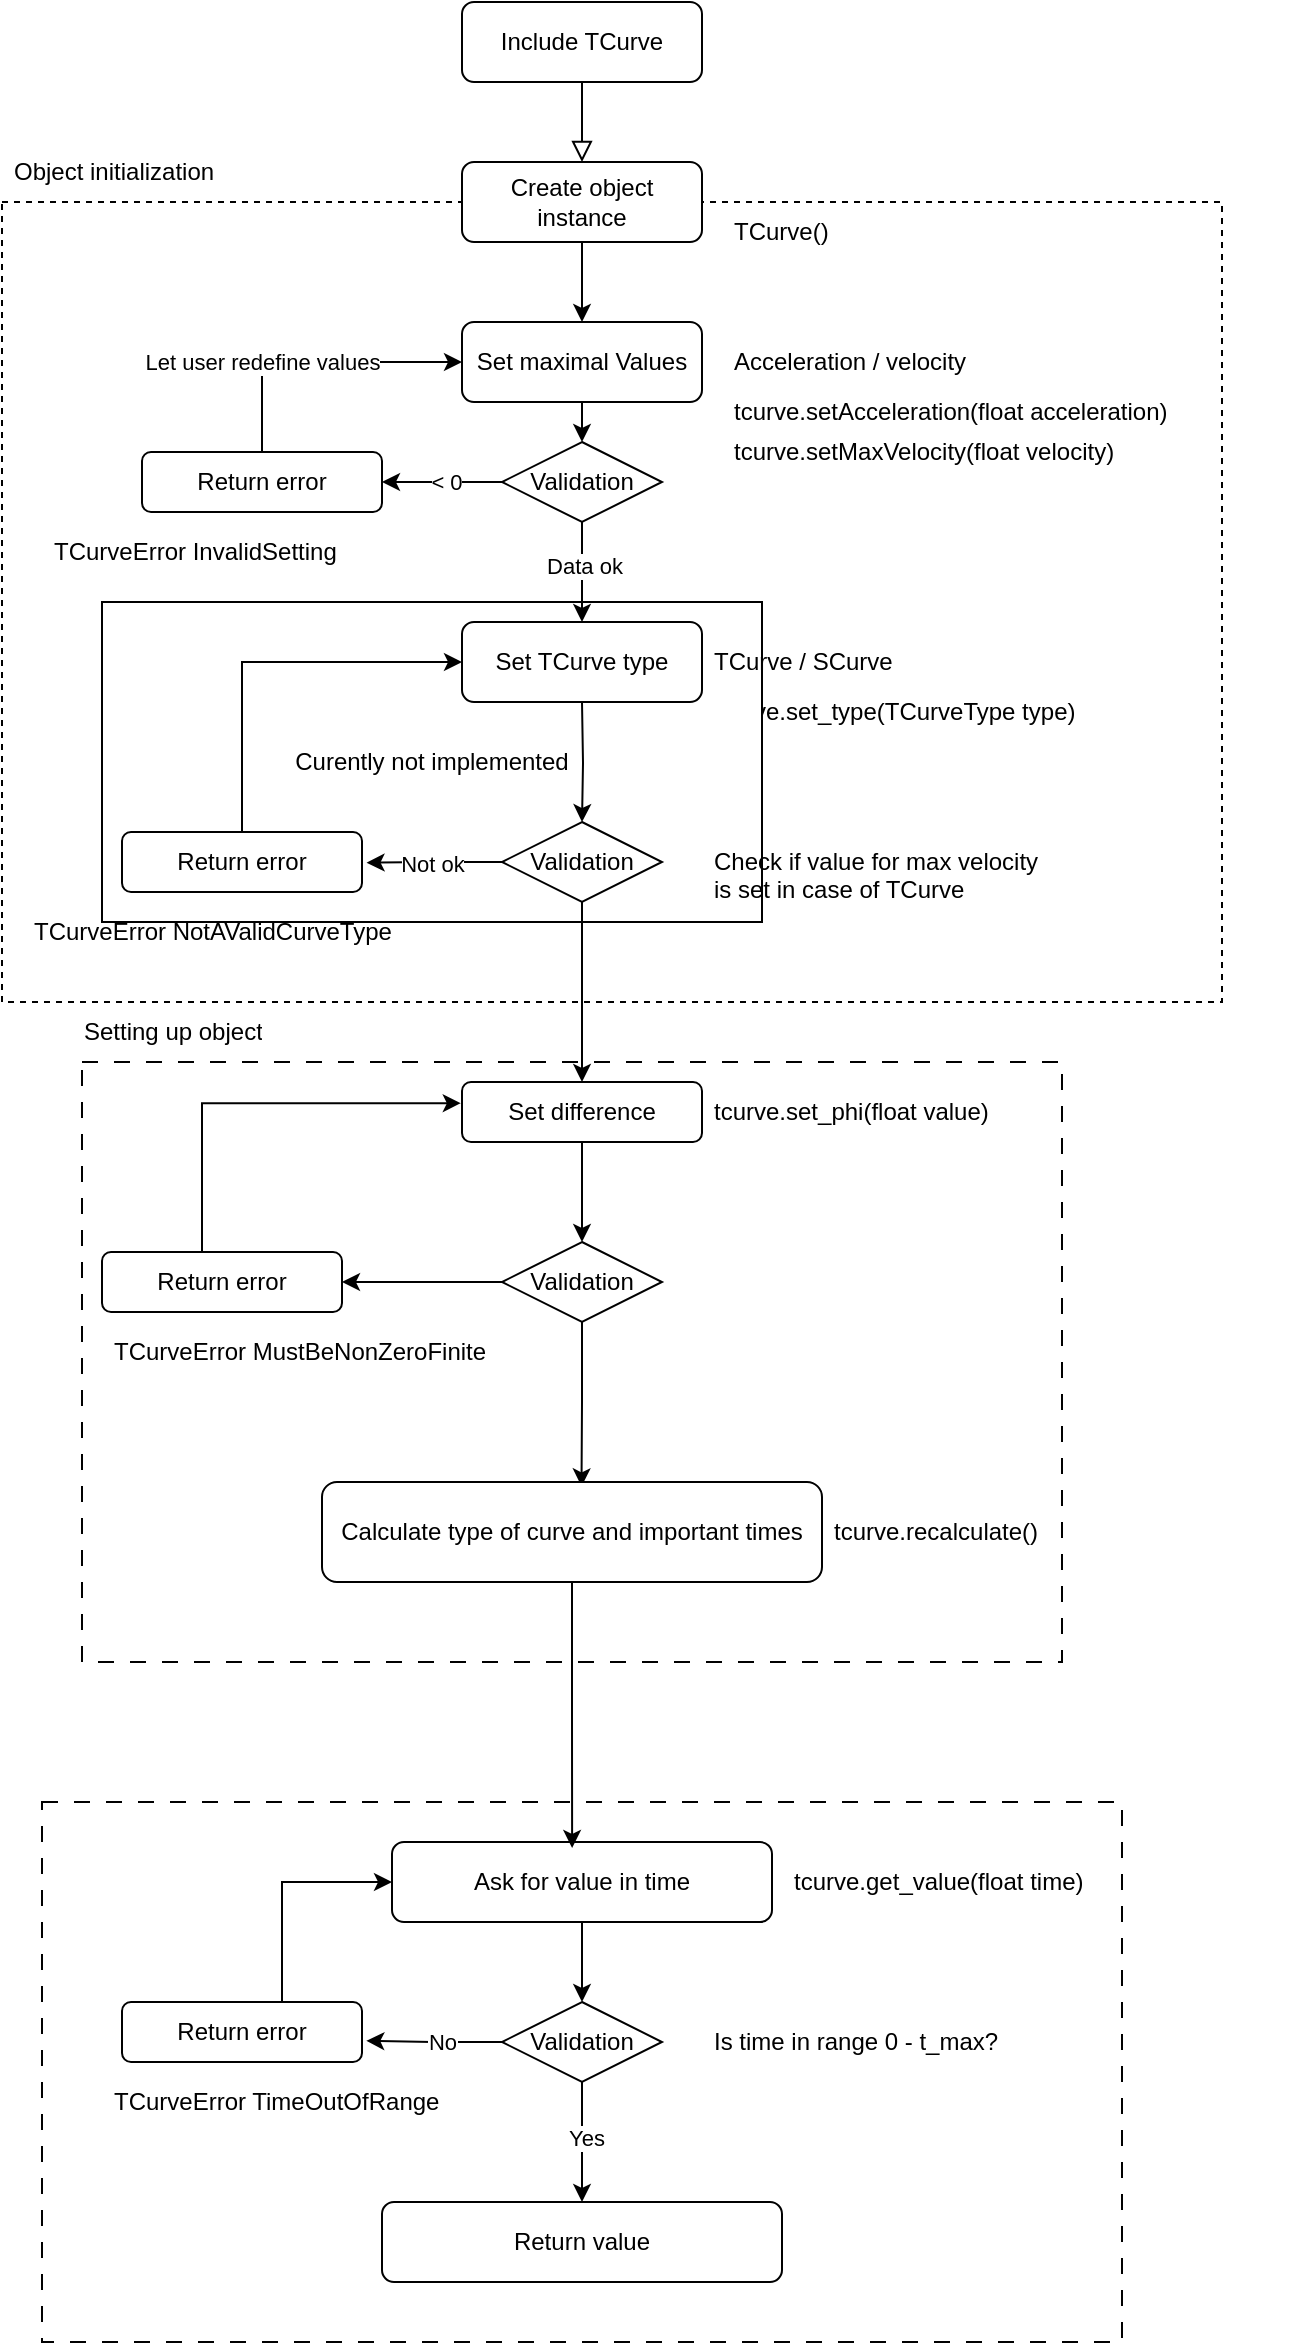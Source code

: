 <mxfile version="24.8.4">
  <diagram id="C5RBs43oDa-KdzZeNtuy" name="Page-1">
    <mxGraphModel dx="1510" dy="1528" grid="1" gridSize="10" guides="1" tooltips="1" connect="1" arrows="1" fold="1" page="1" pageScale="1" pageWidth="827" pageHeight="1169" math="0" shadow="0">
      <root>
        <mxCell id="WIyWlLk6GJQsqaUBKTNV-0" />
        <mxCell id="WIyWlLk6GJQsqaUBKTNV-1" parent="WIyWlLk6GJQsqaUBKTNV-0" />
        <mxCell id="kCq6hueEpDmsDVVyhzow-49" value="" style="rounded=0;whiteSpace=wrap;html=1;fillColor=none;dashed=1;dashPattern=8 8;" parent="WIyWlLk6GJQsqaUBKTNV-1" vertex="1">
          <mxGeometry x="-50" y="870" width="540" height="270" as="geometry" />
        </mxCell>
        <mxCell id="kCq6hueEpDmsDVVyhzow-27" value="" style="group" parent="WIyWlLk6GJQsqaUBKTNV-1" vertex="1" connectable="0">
          <mxGeometry x="-70" y="40" width="610" height="430" as="geometry" />
        </mxCell>
        <mxCell id="kCq6hueEpDmsDVVyhzow-25" value="" style="rounded=0;whiteSpace=wrap;html=1;fillColor=none;dashed=1;" parent="kCq6hueEpDmsDVVyhzow-27" vertex="1">
          <mxGeometry y="30" width="610" height="400" as="geometry" />
        </mxCell>
        <mxCell id="kCq6hueEpDmsDVVyhzow-26" value="Object initialization" style="text;strokeColor=none;fillColor=none;align=left;verticalAlign=middle;spacingLeft=4;spacingRight=4;overflow=hidden;points=[[0,0.5],[1,0.5]];portConstraint=eastwest;rotatable=0;whiteSpace=wrap;html=1;" parent="kCq6hueEpDmsDVVyhzow-27" vertex="1">
          <mxGeometry width="190" height="30" as="geometry" />
        </mxCell>
        <mxCell id="kCq6hueEpDmsDVVyhzow-54" value="TCurve()" style="text;strokeColor=none;fillColor=none;align=left;verticalAlign=middle;spacingLeft=4;spacingRight=4;overflow=hidden;points=[[0,0.5],[1,0.5]];portConstraint=eastwest;rotatable=0;whiteSpace=wrap;html=1;" parent="kCq6hueEpDmsDVVyhzow-27" vertex="1">
          <mxGeometry x="360" y="30" width="80" height="30" as="geometry" />
        </mxCell>
        <mxCell id="kCq6hueEpDmsDVVyhzow-55" value="tcurve.setAcceleration(float acceleration)" style="text;strokeColor=none;fillColor=none;align=left;verticalAlign=middle;spacingLeft=4;spacingRight=4;overflow=hidden;points=[[0,0.5],[1,0.5]];portConstraint=eastwest;rotatable=0;whiteSpace=wrap;html=1;" parent="kCq6hueEpDmsDVVyhzow-27" vertex="1">
          <mxGeometry x="360" y="120" width="240" height="30" as="geometry" />
        </mxCell>
        <mxCell id="kCq6hueEpDmsDVVyhzow-8" value="" style="group" parent="kCq6hueEpDmsDVVyhzow-27" vertex="1" connectable="0">
          <mxGeometry x="230" y="90" width="280" height="40" as="geometry" />
        </mxCell>
        <mxCell id="kCq6hueEpDmsDVVyhzow-1" value="Set maximal Values" style="rounded=1;whiteSpace=wrap;html=1;fontSize=12;glass=0;strokeWidth=1;shadow=0;" parent="kCq6hueEpDmsDVVyhzow-8" vertex="1">
          <mxGeometry width="120" height="40" as="geometry" />
        </mxCell>
        <mxCell id="kCq6hueEpDmsDVVyhzow-6" value="Acceleration / velocity" style="text;strokeColor=none;fillColor=none;align=left;verticalAlign=middle;spacingLeft=4;spacingRight=4;overflow=hidden;points=[[0,0.5],[1,0.5]];portConstraint=eastwest;rotatable=0;whiteSpace=wrap;html=1;" parent="kCq6hueEpDmsDVVyhzow-8" vertex="1">
          <mxGeometry x="130" y="5" width="150" height="30" as="geometry" />
        </mxCell>
        <mxCell id="kCq6hueEpDmsDVVyhzow-56" value="tcurve.setMaxVelocity(float velocity)" style="text;strokeColor=none;fillColor=none;align=left;verticalAlign=middle;spacingLeft=4;spacingRight=4;overflow=hidden;points=[[0,0.5],[1,0.5]];portConstraint=eastwest;rotatable=0;whiteSpace=wrap;html=1;" parent="kCq6hueEpDmsDVVyhzow-27" vertex="1">
          <mxGeometry x="360" y="140" width="240" height="30" as="geometry" />
        </mxCell>
        <mxCell id="kCq6hueEpDmsDVVyhzow-57" value="tcurve.set_type(TCurveType type)" style="text;strokeColor=none;fillColor=none;align=left;verticalAlign=middle;spacingLeft=4;spacingRight=4;overflow=hidden;points=[[0,0.5],[1,0.5]];portConstraint=eastwest;rotatable=0;whiteSpace=wrap;html=1;" parent="kCq6hueEpDmsDVVyhzow-27" vertex="1">
          <mxGeometry x="350" y="270" width="240" height="30" as="geometry" />
        </mxCell>
        <mxCell id="kCq6hueEpDmsDVVyhzow-63" value="TCurveError NotAValidCurveType" style="text;strokeColor=none;fillColor=none;align=left;verticalAlign=middle;spacingLeft=4;spacingRight=4;overflow=hidden;points=[[0,0.5],[1,0.5]];portConstraint=eastwest;rotatable=0;whiteSpace=wrap;html=1;" parent="kCq6hueEpDmsDVVyhzow-27" vertex="1">
          <mxGeometry x="10" y="380" width="240" height="30" as="geometry" />
        </mxCell>
        <mxCell id="kCq6hueEpDmsDVVyhzow-64" value="TCurveError InvalidSetting" style="text;strokeColor=none;fillColor=none;align=left;verticalAlign=middle;spacingLeft=4;spacingRight=4;overflow=hidden;points=[[0,0.5],[1,0.5]];portConstraint=eastwest;rotatable=0;whiteSpace=wrap;html=1;" parent="kCq6hueEpDmsDVVyhzow-27" vertex="1">
          <mxGeometry x="20" y="190" width="240" height="30" as="geometry" />
        </mxCell>
        <mxCell id="lM-VsxSfwzmTbYvEkeVL-0" value="Curently not implemented" style="whiteSpace=wrap;html=1;" vertex="1" parent="kCq6hueEpDmsDVVyhzow-27">
          <mxGeometry x="50" y="230" width="330" height="160" as="geometry" />
        </mxCell>
        <mxCell id="WIyWlLk6GJQsqaUBKTNV-2" value="" style="rounded=0;html=1;jettySize=auto;orthogonalLoop=1;fontSize=11;endArrow=block;endFill=0;endSize=8;strokeWidth=1;shadow=0;labelBackgroundColor=none;edgeStyle=orthogonalEdgeStyle;entryX=0.5;entryY=0;entryDx=0;entryDy=0;" parent="WIyWlLk6GJQsqaUBKTNV-1" source="WIyWlLk6GJQsqaUBKTNV-3" target="kCq6hueEpDmsDVVyhzow-0" edge="1">
          <mxGeometry relative="1" as="geometry">
            <mxPoint x="220" y="70" as="targetPoint" />
          </mxGeometry>
        </mxCell>
        <mxCell id="WIyWlLk6GJQsqaUBKTNV-3" value="Include TCurve" style="rounded=1;whiteSpace=wrap;html=1;fontSize=12;glass=0;strokeWidth=1;shadow=0;" parent="WIyWlLk6GJQsqaUBKTNV-1" vertex="1">
          <mxGeometry x="160" y="-30" width="120" height="40" as="geometry" />
        </mxCell>
        <mxCell id="kCq6hueEpDmsDVVyhzow-2" style="edgeStyle=orthogonalEdgeStyle;rounded=0;orthogonalLoop=1;jettySize=auto;html=1;" parent="WIyWlLk6GJQsqaUBKTNV-1" source="kCq6hueEpDmsDVVyhzow-0" target="kCq6hueEpDmsDVVyhzow-1" edge="1">
          <mxGeometry relative="1" as="geometry" />
        </mxCell>
        <mxCell id="kCq6hueEpDmsDVVyhzow-0" value="Create object instance" style="rounded=1;whiteSpace=wrap;html=1;fontSize=12;glass=0;strokeWidth=1;shadow=0;" parent="WIyWlLk6GJQsqaUBKTNV-1" vertex="1">
          <mxGeometry x="160" y="50" width="120" height="40" as="geometry" />
        </mxCell>
        <mxCell id="kCq6hueEpDmsDVVyhzow-4" style="edgeStyle=orthogonalEdgeStyle;rounded=0;orthogonalLoop=1;jettySize=auto;html=1;" parent="WIyWlLk6GJQsqaUBKTNV-1" source="kCq6hueEpDmsDVVyhzow-1" edge="1">
          <mxGeometry relative="1" as="geometry">
            <mxPoint x="220" y="190" as="targetPoint" />
          </mxGeometry>
        </mxCell>
        <mxCell id="kCq6hueEpDmsDVVyhzow-7" value="" style="group" parent="WIyWlLk6GJQsqaUBKTNV-1" vertex="1" connectable="0">
          <mxGeometry x="160" y="280" width="270" height="40" as="geometry" />
        </mxCell>
        <mxCell id="kCq6hueEpDmsDVVyhzow-3" value="Set TCurve type" style="rounded=1;whiteSpace=wrap;html=1;fontSize=12;glass=0;strokeWidth=1;shadow=0;" parent="kCq6hueEpDmsDVVyhzow-7" vertex="1">
          <mxGeometry width="120" height="40" as="geometry" />
        </mxCell>
        <mxCell id="kCq6hueEpDmsDVVyhzow-5" value="TCurve / SCurve" style="text;strokeColor=none;fillColor=none;align=left;verticalAlign=middle;spacingLeft=4;spacingRight=4;overflow=hidden;points=[[0,0.5],[1,0.5]];portConstraint=eastwest;rotatable=0;whiteSpace=wrap;html=1;" parent="kCq6hueEpDmsDVVyhzow-7" vertex="1">
          <mxGeometry x="120" y="5" width="150" height="30" as="geometry" />
        </mxCell>
        <mxCell id="kCq6hueEpDmsDVVyhzow-10" style="edgeStyle=orthogonalEdgeStyle;rounded=0;orthogonalLoop=1;jettySize=auto;html=1;entryX=0.5;entryY=0;entryDx=0;entryDy=0;" parent="WIyWlLk6GJQsqaUBKTNV-1" source="kCq6hueEpDmsDVVyhzow-9" target="kCq6hueEpDmsDVVyhzow-3" edge="1">
          <mxGeometry relative="1" as="geometry" />
        </mxCell>
        <mxCell id="kCq6hueEpDmsDVVyhzow-11" value="Data ok" style="edgeLabel;html=1;align=center;verticalAlign=middle;resizable=0;points=[];" parent="kCq6hueEpDmsDVVyhzow-10" vertex="1" connectable="0">
          <mxGeometry x="-0.147" y="1" relative="1" as="geometry">
            <mxPoint as="offset" />
          </mxGeometry>
        </mxCell>
        <mxCell id="kCq6hueEpDmsDVVyhzow-13" style="edgeStyle=orthogonalEdgeStyle;rounded=0;orthogonalLoop=1;jettySize=auto;html=1;entryX=1;entryY=0.5;entryDx=0;entryDy=0;" parent="WIyWlLk6GJQsqaUBKTNV-1" source="kCq6hueEpDmsDVVyhzow-9" target="kCq6hueEpDmsDVVyhzow-12" edge="1">
          <mxGeometry relative="1" as="geometry" />
        </mxCell>
        <mxCell id="kCq6hueEpDmsDVVyhzow-18" value="&lt;div&gt;&amp;lt; 0&lt;/div&gt;" style="edgeLabel;html=1;align=center;verticalAlign=middle;resizable=0;points=[];" parent="kCq6hueEpDmsDVVyhzow-13" vertex="1" connectable="0">
          <mxGeometry x="-0.067" relative="1" as="geometry">
            <mxPoint as="offset" />
          </mxGeometry>
        </mxCell>
        <mxCell id="kCq6hueEpDmsDVVyhzow-9" value="Validation" style="rhombus;whiteSpace=wrap;html=1;" parent="WIyWlLk6GJQsqaUBKTNV-1" vertex="1">
          <mxGeometry x="180" y="190" width="80" height="40" as="geometry" />
        </mxCell>
        <mxCell id="kCq6hueEpDmsDVVyhzow-14" style="edgeStyle=orthogonalEdgeStyle;rounded=0;orthogonalLoop=1;jettySize=auto;html=1;entryX=0;entryY=0.5;entryDx=0;entryDy=0;" parent="WIyWlLk6GJQsqaUBKTNV-1" source="kCq6hueEpDmsDVVyhzow-12" target="kCq6hueEpDmsDVVyhzow-1" edge="1">
          <mxGeometry relative="1" as="geometry">
            <mxPoint x="100" y="130" as="targetPoint" />
            <Array as="points">
              <mxPoint x="60" y="150" />
            </Array>
          </mxGeometry>
        </mxCell>
        <mxCell id="kCq6hueEpDmsDVVyhzow-15" value="Let user redefine values" style="edgeLabel;html=1;align=center;verticalAlign=middle;resizable=0;points=[];" parent="kCq6hueEpDmsDVVyhzow-14" vertex="1" connectable="0">
          <mxGeometry x="-0.733" relative="1" as="geometry">
            <mxPoint y="-26" as="offset" />
          </mxGeometry>
        </mxCell>
        <mxCell id="kCq6hueEpDmsDVVyhzow-12" value="Return error" style="rounded=1;whiteSpace=wrap;html=1;" parent="WIyWlLk6GJQsqaUBKTNV-1" vertex="1">
          <mxGeometry y="195" width="120" height="30" as="geometry" />
        </mxCell>
        <mxCell id="kCq6hueEpDmsDVVyhzow-19" style="edgeStyle=orthogonalEdgeStyle;rounded=0;orthogonalLoop=1;jettySize=auto;html=1;entryX=1.019;entryY=0.511;entryDx=0;entryDy=0;entryPerimeter=0;" parent="WIyWlLk6GJQsqaUBKTNV-1" source="kCq6hueEpDmsDVVyhzow-16" target="kCq6hueEpDmsDVVyhzow-20" edge="1">
          <mxGeometry relative="1" as="geometry">
            <mxPoint x="130" y="400" as="targetPoint" />
          </mxGeometry>
        </mxCell>
        <mxCell id="kCq6hueEpDmsDVVyhzow-22" value="Not ok" style="edgeLabel;html=1;align=center;verticalAlign=middle;resizable=0;points=[];" parent="kCq6hueEpDmsDVVyhzow-19" vertex="1" connectable="0">
          <mxGeometry x="0.058" relative="1" as="geometry">
            <mxPoint as="offset" />
          </mxGeometry>
        </mxCell>
        <mxCell id="kCq6hueEpDmsDVVyhzow-16" value="Validation" style="rhombus;whiteSpace=wrap;html=1;" parent="WIyWlLk6GJQsqaUBKTNV-1" vertex="1">
          <mxGeometry x="180" y="380" width="80" height="40" as="geometry" />
        </mxCell>
        <mxCell id="kCq6hueEpDmsDVVyhzow-17" style="edgeStyle=orthogonalEdgeStyle;rounded=0;orthogonalLoop=1;jettySize=auto;html=1;entryX=0.5;entryY=0;entryDx=0;entryDy=0;" parent="WIyWlLk6GJQsqaUBKTNV-1" target="kCq6hueEpDmsDVVyhzow-16" edge="1">
          <mxGeometry relative="1" as="geometry">
            <mxPoint x="220" y="320" as="sourcePoint" />
            <mxPoint x="231" y="370" as="targetPoint" />
          </mxGeometry>
        </mxCell>
        <mxCell id="kCq6hueEpDmsDVVyhzow-21" style="edgeStyle=orthogonalEdgeStyle;rounded=0;orthogonalLoop=1;jettySize=auto;html=1;entryX=0;entryY=0.5;entryDx=0;entryDy=0;" parent="WIyWlLk6GJQsqaUBKTNV-1" source="kCq6hueEpDmsDVVyhzow-20" target="kCq6hueEpDmsDVVyhzow-3" edge="1">
          <mxGeometry relative="1" as="geometry">
            <Array as="points">
              <mxPoint x="50" y="300" />
            </Array>
          </mxGeometry>
        </mxCell>
        <mxCell id="kCq6hueEpDmsDVVyhzow-20" value="Return error" style="rounded=1;whiteSpace=wrap;html=1;" parent="WIyWlLk6GJQsqaUBKTNV-1" vertex="1">
          <mxGeometry x="-10" y="385" width="120" height="30" as="geometry" />
        </mxCell>
        <mxCell id="kCq6hueEpDmsDVVyhzow-23" value="Check if value for max velocity is set in case of TCurve" style="text;strokeColor=none;fillColor=none;align=left;verticalAlign=middle;spacingLeft=4;spacingRight=4;overflow=hidden;points=[[0,0.5],[1,0.5]];portConstraint=eastwest;rotatable=0;whiteSpace=wrap;html=1;" parent="WIyWlLk6GJQsqaUBKTNV-1" vertex="1">
          <mxGeometry x="280" y="390" width="180" height="30" as="geometry" />
        </mxCell>
        <mxCell id="kCq6hueEpDmsDVVyhzow-31" style="edgeStyle=orthogonalEdgeStyle;rounded=0;orthogonalLoop=1;jettySize=auto;html=1;entryX=0.5;entryY=0;entryDx=0;entryDy=0;" parent="WIyWlLk6GJQsqaUBKTNV-1" source="kCq6hueEpDmsDVVyhzow-28" target="kCq6hueEpDmsDVVyhzow-30" edge="1">
          <mxGeometry relative="1" as="geometry" />
        </mxCell>
        <mxCell id="kCq6hueEpDmsDVVyhzow-28" value="Set difference" style="rounded=1;whiteSpace=wrap;html=1;" parent="WIyWlLk6GJQsqaUBKTNV-1" vertex="1">
          <mxGeometry x="160" y="510" width="120" height="30" as="geometry" />
        </mxCell>
        <mxCell id="kCq6hueEpDmsDVVyhzow-29" value="" style="endArrow=classic;html=1;rounded=0;exitX=0.5;exitY=1;exitDx=0;exitDy=0;entryX=0.5;entryY=0;entryDx=0;entryDy=0;" parent="WIyWlLk6GJQsqaUBKTNV-1" source="kCq6hueEpDmsDVVyhzow-16" target="kCq6hueEpDmsDVVyhzow-28" edge="1">
          <mxGeometry width="50" height="50" relative="1" as="geometry">
            <mxPoint x="400" y="520" as="sourcePoint" />
            <mxPoint x="310" y="510" as="targetPoint" />
          </mxGeometry>
        </mxCell>
        <mxCell id="kCq6hueEpDmsDVVyhzow-33" style="edgeStyle=orthogonalEdgeStyle;rounded=0;orthogonalLoop=1;jettySize=auto;html=1;entryX=1;entryY=0.5;entryDx=0;entryDy=0;" parent="WIyWlLk6GJQsqaUBKTNV-1" source="kCq6hueEpDmsDVVyhzow-30" target="kCq6hueEpDmsDVVyhzow-32" edge="1">
          <mxGeometry relative="1" as="geometry" />
        </mxCell>
        <mxCell id="kCq6hueEpDmsDVVyhzow-30" value="Validation" style="rhombus;whiteSpace=wrap;html=1;" parent="WIyWlLk6GJQsqaUBKTNV-1" vertex="1">
          <mxGeometry x="180" y="590" width="80" height="40" as="geometry" />
        </mxCell>
        <mxCell id="kCq6hueEpDmsDVVyhzow-34" style="edgeStyle=orthogonalEdgeStyle;rounded=0;orthogonalLoop=1;jettySize=auto;html=1;entryX=-0.005;entryY=0.353;entryDx=0;entryDy=0;entryPerimeter=0;" parent="WIyWlLk6GJQsqaUBKTNV-1" target="kCq6hueEpDmsDVVyhzow-28" edge="1">
          <mxGeometry relative="1" as="geometry">
            <mxPoint x="-10" y="600" as="sourcePoint" />
            <mxPoint x="50" y="510" as="targetPoint" />
            <Array as="points">
              <mxPoint x="-10" y="601" />
              <mxPoint x="30" y="601" />
              <mxPoint x="30" y="521" />
            </Array>
          </mxGeometry>
        </mxCell>
        <mxCell id="kCq6hueEpDmsDVVyhzow-32" value="Return error" style="rounded=1;whiteSpace=wrap;html=1;" parent="WIyWlLk6GJQsqaUBKTNV-1" vertex="1">
          <mxGeometry x="-20" y="595" width="120" height="30" as="geometry" />
        </mxCell>
        <mxCell id="kCq6hueEpDmsDVVyhzow-40" style="edgeStyle=orthogonalEdgeStyle;rounded=0;orthogonalLoop=1;jettySize=auto;html=1;entryX=0.5;entryY=0;entryDx=0;entryDy=0;" parent="WIyWlLk6GJQsqaUBKTNV-1" source="kCq6hueEpDmsDVVyhzow-35" target="kCq6hueEpDmsDVVyhzow-39" edge="1">
          <mxGeometry relative="1" as="geometry" />
        </mxCell>
        <mxCell id="kCq6hueEpDmsDVVyhzow-35" value="Ask for value in time" style="rounded=1;whiteSpace=wrap;html=1;" parent="WIyWlLk6GJQsqaUBKTNV-1" vertex="1">
          <mxGeometry x="125" y="890" width="190" height="40" as="geometry" />
        </mxCell>
        <mxCell id="kCq6hueEpDmsDVVyhzow-36" style="edgeStyle=orthogonalEdgeStyle;rounded=0;orthogonalLoop=1;jettySize=auto;html=1;entryX=0.519;entryY=0.044;entryDx=0;entryDy=0;entryPerimeter=0;" parent="WIyWlLk6GJQsqaUBKTNV-1" source="kCq6hueEpDmsDVVyhzow-30" target="kCq6hueEpDmsDVVyhzow-51" edge="1">
          <mxGeometry relative="1" as="geometry" />
        </mxCell>
        <mxCell id="kCq6hueEpDmsDVVyhzow-37" value="Return value" style="rounded=1;whiteSpace=wrap;html=1;" parent="WIyWlLk6GJQsqaUBKTNV-1" vertex="1">
          <mxGeometry x="120" y="1070" width="200" height="40" as="geometry" />
        </mxCell>
        <mxCell id="kCq6hueEpDmsDVVyhzow-41" style="edgeStyle=orthogonalEdgeStyle;rounded=0;orthogonalLoop=1;jettySize=auto;html=1;" parent="WIyWlLk6GJQsqaUBKTNV-1" source="kCq6hueEpDmsDVVyhzow-39" edge="1">
          <mxGeometry relative="1" as="geometry">
            <mxPoint x="220" y="1070" as="targetPoint" />
          </mxGeometry>
        </mxCell>
        <mxCell id="kCq6hueEpDmsDVVyhzow-47" value="Yes" style="edgeLabel;html=1;align=center;verticalAlign=middle;resizable=0;points=[];" parent="kCq6hueEpDmsDVVyhzow-41" vertex="1" connectable="0">
          <mxGeometry x="-0.068" y="2" relative="1" as="geometry">
            <mxPoint as="offset" />
          </mxGeometry>
        </mxCell>
        <mxCell id="kCq6hueEpDmsDVVyhzow-42" style="edgeStyle=orthogonalEdgeStyle;rounded=0;orthogonalLoop=1;jettySize=auto;html=1;entryX=0;entryY=0.5;entryDx=0;entryDy=0;" parent="WIyWlLk6GJQsqaUBKTNV-1" source="kCq6hueEpDmsDVVyhzow-43" target="kCq6hueEpDmsDVVyhzow-35" edge="1">
          <mxGeometry relative="1" as="geometry">
            <Array as="points">
              <mxPoint x="70" y="910" />
            </Array>
          </mxGeometry>
        </mxCell>
        <mxCell id="kCq6hueEpDmsDVVyhzow-39" value="Validation" style="rhombus;whiteSpace=wrap;html=1;" parent="WIyWlLk6GJQsqaUBKTNV-1" vertex="1">
          <mxGeometry x="180" y="970" width="80" height="40" as="geometry" />
        </mxCell>
        <mxCell id="kCq6hueEpDmsDVVyhzow-44" value="" style="edgeStyle=orthogonalEdgeStyle;rounded=0;orthogonalLoop=1;jettySize=auto;html=1;entryX=1.018;entryY=0.647;entryDx=0;entryDy=0;entryPerimeter=0;" parent="WIyWlLk6GJQsqaUBKTNV-1" source="kCq6hueEpDmsDVVyhzow-39" target="kCq6hueEpDmsDVVyhzow-43" edge="1">
          <mxGeometry relative="1" as="geometry">
            <mxPoint x="180" y="990" as="sourcePoint" />
            <mxPoint x="125" y="910" as="targetPoint" />
            <Array as="points" />
          </mxGeometry>
        </mxCell>
        <mxCell id="kCq6hueEpDmsDVVyhzow-46" value="No" style="edgeLabel;html=1;align=center;verticalAlign=middle;resizable=0;points=[];" parent="kCq6hueEpDmsDVVyhzow-44" vertex="1" connectable="0">
          <mxGeometry x="-0.129" relative="1" as="geometry">
            <mxPoint as="offset" />
          </mxGeometry>
        </mxCell>
        <mxCell id="kCq6hueEpDmsDVVyhzow-43" value="Return error" style="rounded=1;whiteSpace=wrap;html=1;" parent="WIyWlLk6GJQsqaUBKTNV-1" vertex="1">
          <mxGeometry x="-10" y="970" width="120" height="30" as="geometry" />
        </mxCell>
        <mxCell id="kCq6hueEpDmsDVVyhzow-48" value="Is time in range 0 - t_max?" style="text;strokeColor=none;fillColor=none;align=left;verticalAlign=middle;spacingLeft=4;spacingRight=4;overflow=hidden;points=[[0,0.5],[1,0.5]];portConstraint=eastwest;rotatable=0;whiteSpace=wrap;html=1;" parent="WIyWlLk6GJQsqaUBKTNV-1" vertex="1">
          <mxGeometry x="280" y="975" width="300" height="30" as="geometry" />
        </mxCell>
        <mxCell id="kCq6hueEpDmsDVVyhzow-50" value="" style="rounded=0;whiteSpace=wrap;html=1;fillColor=none;dashed=1;dashPattern=8 8;" parent="WIyWlLk6GJQsqaUBKTNV-1" vertex="1">
          <mxGeometry x="-30" y="500" width="490" height="300" as="geometry" />
        </mxCell>
        <mxCell id="kCq6hueEpDmsDVVyhzow-51" value="Calculate type of curve and important times" style="rounded=1;whiteSpace=wrap;html=1;" parent="WIyWlLk6GJQsqaUBKTNV-1" vertex="1">
          <mxGeometry x="90" y="710" width="250" height="50" as="geometry" />
        </mxCell>
        <mxCell id="kCq6hueEpDmsDVVyhzow-52" style="edgeStyle=orthogonalEdgeStyle;rounded=0;orthogonalLoop=1;jettySize=auto;html=1;entryX=0.474;entryY=0.075;entryDx=0;entryDy=0;entryPerimeter=0;" parent="WIyWlLk6GJQsqaUBKTNV-1" source="kCq6hueEpDmsDVVyhzow-51" target="kCq6hueEpDmsDVVyhzow-35" edge="1">
          <mxGeometry relative="1" as="geometry" />
        </mxCell>
        <mxCell id="kCq6hueEpDmsDVVyhzow-53" value="Setting up object" style="text;strokeColor=none;fillColor=none;align=left;verticalAlign=middle;spacingLeft=4;spacingRight=4;overflow=hidden;points=[[0,0.5],[1,0.5]];portConstraint=eastwest;rotatable=0;whiteSpace=wrap;html=1;" parent="WIyWlLk6GJQsqaUBKTNV-1" vertex="1">
          <mxGeometry x="-35" y="470" width="150" height="30" as="geometry" />
        </mxCell>
        <mxCell id="kCq6hueEpDmsDVVyhzow-58" value="tcurve.set_phi(float value)" style="text;strokeColor=none;fillColor=none;align=left;verticalAlign=middle;spacingLeft=4;spacingRight=4;overflow=hidden;points=[[0,0.5],[1,0.5]];portConstraint=eastwest;rotatable=0;whiteSpace=wrap;html=1;" parent="WIyWlLk6GJQsqaUBKTNV-1" vertex="1">
          <mxGeometry x="280" y="510" width="240" height="30" as="geometry" />
        </mxCell>
        <mxCell id="kCq6hueEpDmsDVVyhzow-59" value="tcurve.recalculate()" style="text;strokeColor=none;fillColor=none;align=left;verticalAlign=middle;spacingLeft=4;spacingRight=4;overflow=hidden;points=[[0,0.5],[1,0.5]];portConstraint=eastwest;rotatable=0;whiteSpace=wrap;html=1;" parent="WIyWlLk6GJQsqaUBKTNV-1" vertex="1">
          <mxGeometry x="340" y="720" width="240" height="30" as="geometry" />
        </mxCell>
        <mxCell id="kCq6hueEpDmsDVVyhzow-60" value="tcurve.get_value(float time)" style="text;strokeColor=none;fillColor=none;align=left;verticalAlign=middle;spacingLeft=4;spacingRight=4;overflow=hidden;points=[[0,0.5],[1,0.5]];portConstraint=eastwest;rotatable=0;whiteSpace=wrap;html=1;" parent="WIyWlLk6GJQsqaUBKTNV-1" vertex="1">
          <mxGeometry x="320" y="895" width="240" height="30" as="geometry" />
        </mxCell>
        <mxCell id="kCq6hueEpDmsDVVyhzow-61" value="TCurveError TimeOutOfRange" style="text;strokeColor=none;fillColor=none;align=left;verticalAlign=middle;spacingLeft=4;spacingRight=4;overflow=hidden;points=[[0,0.5],[1,0.5]];portConstraint=eastwest;rotatable=0;whiteSpace=wrap;html=1;" parent="WIyWlLk6GJQsqaUBKTNV-1" vertex="1">
          <mxGeometry x="-20" y="1005" width="240" height="30" as="geometry" />
        </mxCell>
        <mxCell id="kCq6hueEpDmsDVVyhzow-62" value="TCurveError MustBeNonZeroFinite" style="text;strokeColor=none;fillColor=none;align=left;verticalAlign=middle;spacingLeft=4;spacingRight=4;overflow=hidden;points=[[0,0.5],[1,0.5]];portConstraint=eastwest;rotatable=0;whiteSpace=wrap;html=1;" parent="WIyWlLk6GJQsqaUBKTNV-1" vertex="1">
          <mxGeometry x="-20" y="630" width="240" height="30" as="geometry" />
        </mxCell>
      </root>
    </mxGraphModel>
  </diagram>
</mxfile>

